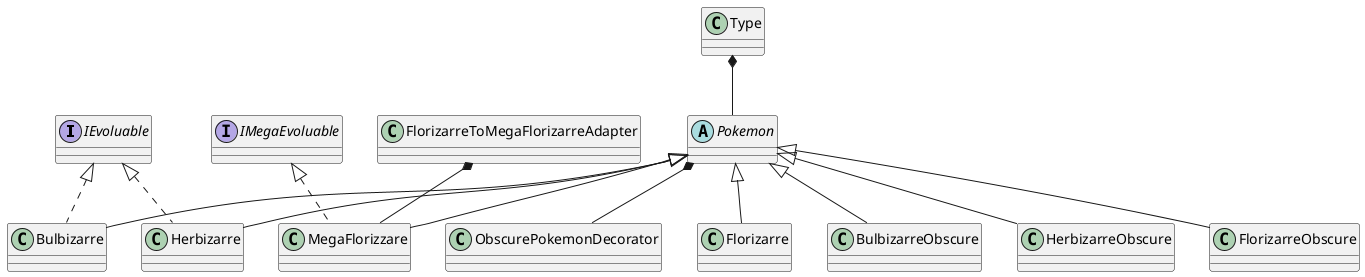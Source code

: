 @startuml Pokemon

interface IEvoluable
interface IMegaEvoluable
abstract class "Pokemon"
class "Bulbizarre" implements IEvoluable
class "Herbizarre" implements IEvoluable
class "Florizarre"
class "MegaFlorizzare" implements IMegaEvoluable
class "FlorizarreToMegaFlorizarreAdapter" 

Pokemon <|-- Bulbizarre
Pokemon <|-- Herbizarre
Pokemon <|-- Florizarre
Pokemon <|-- MegaFlorizzare

FlorizarreToMegaFlorizarreAdapter *-- MegaFlorizzare
Type *-- Pokemon

class "BulbizarreObscure"
class "HerbizarreObscure"
class "FlorizarreObscure"
class "ObscurePokemonDecorator"

Pokemon <|-- BulbizarreObscure
Pokemon <|-- HerbizarreObscure
Pokemon <|-- FlorizarreObscure

Pokemon *-- ObscurePokemonDecorator



@enduml[]